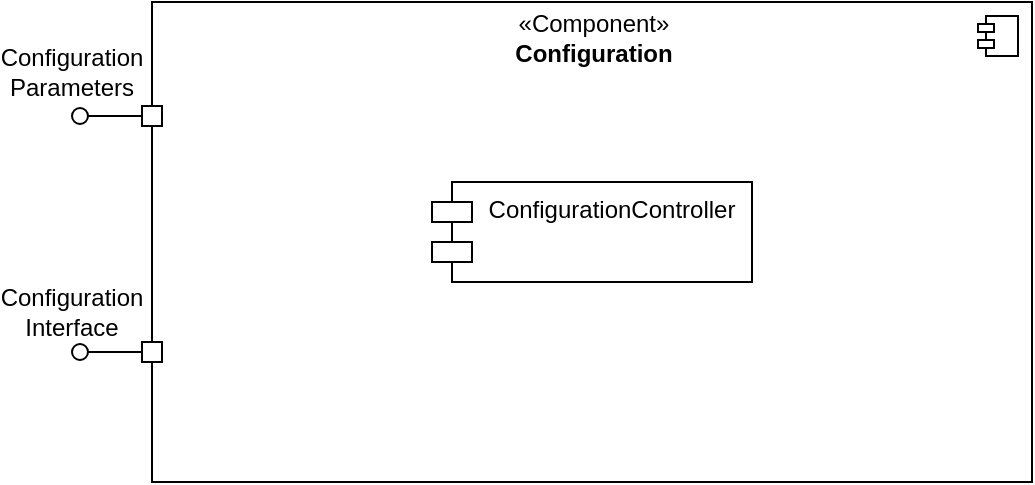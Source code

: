 <mxfile version="26.0.4" pages="5">
  <diagram name="Configuration" id="c4acf3e9-155e-7222-9cf6-157b1a14988f">
    <mxGraphModel dx="1388" dy="838" grid="1" gridSize="10" guides="1" tooltips="1" connect="1" arrows="1" fold="1" page="1" pageScale="1" pageWidth="583" pageHeight="413" background="none" math="0" shadow="0">
      <root>
        <mxCell id="0" />
        <mxCell id="1" parent="0" />
        <mxCell id="M7W7zSa2dvFy5xtHh6_w-4" value="«Component»&lt;br&gt;&lt;b&gt;Configuration&lt;/b&gt;" style="html=1;dropTarget=0;whiteSpace=wrap;movableLabel=1;" parent="1" vertex="1">
          <mxGeometry x="80" y="80" width="440" height="240" as="geometry">
            <mxPoint x="1" y="-102" as="offset" />
          </mxGeometry>
        </mxCell>
        <mxCell id="M7W7zSa2dvFy5xtHh6_w-5" value="" style="shape=module;jettyWidth=8;jettyHeight=4;" parent="M7W7zSa2dvFy5xtHh6_w-4" vertex="1">
          <mxGeometry x="1" width="20" height="20" relative="1" as="geometry">
            <mxPoint x="-27" y="7" as="offset" />
          </mxGeometry>
        </mxCell>
        <mxCell id="M7W7zSa2dvFy5xtHh6_w-6" value="" style="html=1;rounded=0;" parent="1" vertex="1">
          <mxGeometry x="75" y="132" width="10" height="10" as="geometry" />
        </mxCell>
        <mxCell id="M7W7zSa2dvFy5xtHh6_w-7" value="" style="endArrow=none;html=1;rounded=0;align=center;verticalAlign=top;endFill=0;labelBackgroundColor=none;endSize=2;" parent="1" source="M7W7zSa2dvFy5xtHh6_w-6" target="M7W7zSa2dvFy5xtHh6_w-8" edge="1">
          <mxGeometry relative="1" as="geometry" />
        </mxCell>
        <mxCell id="M7W7zSa2dvFy5xtHh6_w-8" value="" style="ellipse;html=1;fontSize=11;align=center;fillColor=none;points=[];aspect=fixed;resizable=0;verticalAlign=bottom;labelPosition=center;verticalLabelPosition=top;flipH=1;" parent="1" vertex="1">
          <mxGeometry x="40" y="133" width="8" height="8" as="geometry" />
        </mxCell>
        <mxCell id="M7W7zSa2dvFy5xtHh6_w-9" value="" style="html=1;rounded=0;" parent="1" vertex="1">
          <mxGeometry x="75" y="250" width="10" height="10" as="geometry" />
        </mxCell>
        <mxCell id="M7W7zSa2dvFy5xtHh6_w-10" value="" style="endArrow=none;html=1;rounded=0;align=center;verticalAlign=top;endFill=0;labelBackgroundColor=none;endSize=2;" parent="1" source="M7W7zSa2dvFy5xtHh6_w-9" target="M7W7zSa2dvFy5xtHh6_w-11" edge="1">
          <mxGeometry relative="1" as="geometry" />
        </mxCell>
        <mxCell id="M7W7zSa2dvFy5xtHh6_w-11" value="" style="ellipse;html=1;fontSize=11;align=center;fillColor=none;points=[];aspect=fixed;resizable=0;verticalAlign=bottom;labelPosition=center;verticalLabelPosition=top;flipH=1;" parent="1" vertex="1">
          <mxGeometry x="40" y="251" width="8" height="8" as="geometry" />
        </mxCell>
        <mxCell id="M7W7zSa2dvFy5xtHh6_w-12" value="Configuration Parameters" style="text;html=1;align=center;verticalAlign=middle;whiteSpace=wrap;rounded=0;" parent="1" vertex="1">
          <mxGeometry x="10" y="100" width="60" height="30" as="geometry" />
        </mxCell>
        <mxCell id="M7W7zSa2dvFy5xtHh6_w-13" value="Configuration Interface" style="text;html=1;align=center;verticalAlign=middle;whiteSpace=wrap;rounded=0;" parent="1" vertex="1">
          <mxGeometry x="10" y="220" width="60" height="30" as="geometry" />
        </mxCell>
        <mxCell id="M7W7zSa2dvFy5xtHh6_w-14" value="ConfigurationController" style="shape=module;align=left;spacingLeft=20;align=center;verticalAlign=top;whiteSpace=wrap;html=1;" parent="1" vertex="1">
          <mxGeometry x="220" y="170" width="160" height="50" as="geometry" />
        </mxCell>
      </root>
    </mxGraphModel>
  </diagram>
  <diagram name="Analytics" id="010JoR0LRLO2Mu88k-fc">
    <mxGraphModel dx="957" dy="578" grid="1" gridSize="10" guides="1" tooltips="1" connect="1" arrows="1" fold="1" page="1" pageScale="1" pageWidth="583" pageHeight="413" background="none" math="0" shadow="0">
      <root>
        <mxCell id="12eHaGMiyivRJ3mnbmv7-0" />
        <mxCell id="12eHaGMiyivRJ3mnbmv7-1" parent="12eHaGMiyivRJ3mnbmv7-0" />
        <mxCell id="12eHaGMiyivRJ3mnbmv7-2" value="«Component»&lt;br&gt;&lt;b&gt;Analytics&lt;/b&gt;" style="html=1;dropTarget=0;whiteSpace=wrap;movableLabel=1;" parent="12eHaGMiyivRJ3mnbmv7-1" vertex="1">
          <mxGeometry x="80" y="80" width="440" height="240" as="geometry">
            <mxPoint x="1" y="-102" as="offset" />
          </mxGeometry>
        </mxCell>
        <mxCell id="12eHaGMiyivRJ3mnbmv7-3" value="" style="shape=module;jettyWidth=8;jettyHeight=4;" parent="12eHaGMiyivRJ3mnbmv7-2" vertex="1">
          <mxGeometry x="1" width="20" height="20" relative="1" as="geometry">
            <mxPoint x="-27" y="7" as="offset" />
          </mxGeometry>
        </mxCell>
        <mxCell id="12eHaGMiyivRJ3mnbmv7-4" value="" style="html=1;rounded=0;" parent="12eHaGMiyivRJ3mnbmv7-1" vertex="1">
          <mxGeometry x="75" y="132" width="10" height="10" as="geometry" />
        </mxCell>
        <mxCell id="12eHaGMiyivRJ3mnbmv7-5" value="" style="endArrow=none;html=1;rounded=0;align=center;verticalAlign=top;endFill=0;labelBackgroundColor=none;endSize=2;" parent="12eHaGMiyivRJ3mnbmv7-1" source="12eHaGMiyivRJ3mnbmv7-4" target="12eHaGMiyivRJ3mnbmv7-6" edge="1">
          <mxGeometry relative="1" as="geometry" />
        </mxCell>
        <mxCell id="12eHaGMiyivRJ3mnbmv7-6" value="" style="ellipse;html=1;fontSize=11;align=center;fillColor=none;points=[];aspect=fixed;resizable=0;verticalAlign=bottom;labelPosition=center;verticalLabelPosition=top;flipH=1;" parent="12eHaGMiyivRJ3mnbmv7-1" vertex="1">
          <mxGeometry x="40" y="133" width="8" height="8" as="geometry" />
        </mxCell>
        <mxCell id="12eHaGMiyivRJ3mnbmv7-7" value="" style="html=1;rounded=0;" parent="12eHaGMiyivRJ3mnbmv7-1" vertex="1">
          <mxGeometry x="75" y="250" width="10" height="10" as="geometry" />
        </mxCell>
        <mxCell id="12eHaGMiyivRJ3mnbmv7-8" value="" style="endArrow=none;html=1;rounded=0;align=center;verticalAlign=top;endFill=0;labelBackgroundColor=none;endSize=2;" parent="12eHaGMiyivRJ3mnbmv7-1" source="12eHaGMiyivRJ3mnbmv7-7" target="12eHaGMiyivRJ3mnbmv7-9" edge="1">
          <mxGeometry relative="1" as="geometry" />
        </mxCell>
        <mxCell id="12eHaGMiyivRJ3mnbmv7-9" value="" style="ellipse;html=1;fontSize=11;align=center;fillColor=none;points=[];aspect=fixed;resizable=0;verticalAlign=bottom;labelPosition=center;verticalLabelPosition=top;flipH=1;" parent="12eHaGMiyivRJ3mnbmv7-1" vertex="1">
          <mxGeometry x="40" y="251" width="8" height="8" as="geometry" />
        </mxCell>
        <mxCell id="12eHaGMiyivRJ3mnbmv7-10" value="Analytics Contract" style="text;html=1;align=center;verticalAlign=middle;whiteSpace=wrap;rounded=0;fontSize=9;" parent="12eHaGMiyivRJ3mnbmv7-1" vertex="1">
          <mxGeometry x="10" y="100" width="60" height="30" as="geometry" />
        </mxCell>
        <mxCell id="12eHaGMiyivRJ3mnbmv7-11" value="Provide Analytics" style="text;html=1;align=center;verticalAlign=middle;whiteSpace=wrap;rounded=0;fontSize=9;" parent="12eHaGMiyivRJ3mnbmv7-1" vertex="1">
          <mxGeometry x="10" y="220" width="60" height="30" as="geometry" />
        </mxCell>
        <mxCell id="12eHaGMiyivRJ3mnbmv7-12" value="AnalyticsController" style="shape=module;align=left;spacingLeft=20;align=center;verticalAlign=top;whiteSpace=wrap;html=1;" parent="12eHaGMiyivRJ3mnbmv7-1" vertex="1">
          <mxGeometry x="110" y="128" width="160" height="50" as="geometry" />
        </mxCell>
        <mxCell id="12eHaGMiyivRJ3mnbmv7-13" value="AnalyticsService" style="shape=module;align=left;spacingLeft=20;align=center;verticalAlign=top;whiteSpace=wrap;html=1;" parent="12eHaGMiyivRJ3mnbmv7-1" vertex="1">
          <mxGeometry x="310" y="128" width="160" height="50" as="geometry" />
        </mxCell>
        <mxCell id="12eHaGMiyivRJ3mnbmv7-14" value="" style="endArrow=open;endSize=12;dashed=1;html=1;rounded=0;exitX=1;exitY=1;exitDx=0;exitDy=0;entryX=0;entryY=1;entryDx=10;entryDy=0;entryPerimeter=0;" parent="12eHaGMiyivRJ3mnbmv7-1" source="12eHaGMiyivRJ3mnbmv7-12" target="12eHaGMiyivRJ3mnbmv7-13" edge="1">
          <mxGeometry width="160" relative="1" as="geometry">
            <mxPoint x="230" y="218" as="sourcePoint" />
            <mxPoint x="390" y="218" as="targetPoint" />
          </mxGeometry>
        </mxCell>
        <mxCell id="j28vBrq5Vi4BGhJpNS99-0" value="" style="html=1;rounded=0;" parent="12eHaGMiyivRJ3mnbmv7-1" vertex="1">
          <mxGeometry x="445" y="315" width="10" height="10" as="geometry" />
        </mxCell>
        <mxCell id="j28vBrq5Vi4BGhJpNS99-4" value="" style="ellipse;html=1;fontSize=11;align=center;fillColor=none;points=[];aspect=fixed;resizable=0;verticalAlign=bottom;labelPosition=center;verticalLabelPosition=top;flipH=1;" parent="12eHaGMiyivRJ3mnbmv7-1" vertex="1">
          <mxGeometry x="446" y="341" width="8" height="8" as="geometry" />
        </mxCell>
        <mxCell id="j28vBrq5Vi4BGhJpNS99-5" value="" style="endArrow=none;html=1;rounded=0;align=center;verticalAlign=top;endFill=0;labelBackgroundColor=none;endSize=2;exitX=0.5;exitY=1;exitDx=0;exitDy=0;entryX=0.501;entryY=-0.041;entryDx=0;entryDy=0;entryPerimeter=0;" parent="12eHaGMiyivRJ3mnbmv7-1" source="j28vBrq5Vi4BGhJpNS99-0" target="j28vBrq5Vi4BGhJpNS99-4" edge="1">
          <mxGeometry relative="1" as="geometry">
            <mxPoint x="550" y="231" as="sourcePoint" />
            <mxPoint x="470" y="341" as="targetPoint" />
          </mxGeometry>
        </mxCell>
        <mxCell id="j28vBrq5Vi4BGhJpNS99-7" value="Activity Analytics Configuration" style="text;html=1;align=center;verticalAlign=middle;whiteSpace=wrap;rounded=0;fontSize=9;" parent="12eHaGMiyivRJ3mnbmv7-1" vertex="1">
          <mxGeometry x="455" y="330" width="60" height="30" as="geometry" />
        </mxCell>
        <mxCell id="3NogNschnFxZkCUM5_tC-0" value="" style="html=1;rounded=0;" parent="12eHaGMiyivRJ3mnbmv7-1" vertex="1">
          <mxGeometry x="515" y="133" width="10" height="10" as="geometry" />
        </mxCell>
        <mxCell id="3NogNschnFxZkCUM5_tC-1" value="" style="endArrow=none;html=1;rounded=0;align=center;verticalAlign=top;endFill=0;labelBackgroundColor=none;endSize=2;" parent="12eHaGMiyivRJ3mnbmv7-1" source="3NogNschnFxZkCUM5_tC-0" target="3NogNschnFxZkCUM5_tC-2" edge="1">
          <mxGeometry relative="1" as="geometry" />
        </mxCell>
        <mxCell id="3NogNschnFxZkCUM5_tC-2" value="" style="shape=requiredInterface;html=1;fontSize=11;align=center;fillColor=none;points=[];aspect=fixed;resizable=0;verticalAlign=bottom;labelPosition=center;verticalLabelPosition=top;flipH=1;" parent="12eHaGMiyivRJ3mnbmv7-1" vertex="1">
          <mxGeometry x="540" y="133" width="5" height="10" as="geometry" />
        </mxCell>
        <mxCell id="3NogNschnFxZkCUM5_tC-3" value="Manage Git Analytics Collection" style="text;html=1;align=center;verticalAlign=middle;whiteSpace=wrap;rounded=0;fontSize=9;" parent="12eHaGMiyivRJ3mnbmv7-1" vertex="1">
          <mxGeometry x="520" y="98" width="60" height="30" as="geometry" />
        </mxCell>
        <mxCell id="3NogNschnFxZkCUM5_tC-4" value="AnalyticsRepository" style="shape=module;align=left;spacingLeft=20;align=center;verticalAlign=top;whiteSpace=wrap;html=1;" parent="12eHaGMiyivRJ3mnbmv7-1" vertex="1">
          <mxGeometry x="310" y="220" width="160" height="50" as="geometry" />
        </mxCell>
        <mxCell id="3NogNschnFxZkCUM5_tC-5" value="" style="endArrow=open;endSize=12;dashed=1;html=1;rounded=0;exitX=0.5;exitY=1;exitDx=0;exitDy=0;entryX=0.5;entryY=0;entryDx=0;entryDy=0;" parent="12eHaGMiyivRJ3mnbmv7-1" source="12eHaGMiyivRJ3mnbmv7-13" target="3NogNschnFxZkCUM5_tC-4" edge="1">
          <mxGeometry width="160" relative="1" as="geometry">
            <mxPoint x="280" y="188" as="sourcePoint" />
            <mxPoint x="330" y="188" as="targetPoint" />
          </mxGeometry>
        </mxCell>
        <mxCell id="3NogNschnFxZkCUM5_tC-6" value="" style="html=1;rounded=0;" parent="12eHaGMiyivRJ3mnbmv7-1" vertex="1">
          <mxGeometry x="515" y="241" width="10" height="10" as="geometry" />
        </mxCell>
        <mxCell id="3NogNschnFxZkCUM5_tC-7" value="" style="endArrow=none;html=1;rounded=0;align=center;verticalAlign=top;endFill=0;labelBackgroundColor=none;endSize=2;" parent="12eHaGMiyivRJ3mnbmv7-1" source="3NogNschnFxZkCUM5_tC-6" target="3NogNschnFxZkCUM5_tC-8" edge="1">
          <mxGeometry relative="1" as="geometry" />
        </mxCell>
        <mxCell id="3NogNschnFxZkCUM5_tC-8" value="" style="shape=requiredInterface;html=1;fontSize=11;align=center;fillColor=none;points=[];aspect=fixed;resizable=0;verticalAlign=bottom;labelPosition=center;verticalLabelPosition=top;flipH=1;" parent="12eHaGMiyivRJ3mnbmv7-1" vertex="1">
          <mxGeometry x="540" y="241" width="5" height="10" as="geometry" />
        </mxCell>
        <mxCell id="3NogNschnFxZkCUM5_tC-9" value="&lt;font size=&quot;1&quot;&gt;Access Data&lt;/font&gt;" style="text;html=1;align=center;verticalAlign=middle;whiteSpace=wrap;rounded=0;" parent="12eHaGMiyivRJ3mnbmv7-1" vertex="1">
          <mxGeometry x="520" y="208" width="60" height="30" as="geometry" />
        </mxCell>
        <mxCell id="AlRfj4Ol_Afb7eCfQbR6-0" value="" style="html=1;rounded=0;" vertex="1" parent="12eHaGMiyivRJ3mnbmv7-1">
          <mxGeometry x="444" y="75" width="10" height="10" as="geometry" />
        </mxCell>
        <mxCell id="AlRfj4Ol_Afb7eCfQbR6-1" value="" style="ellipse;html=1;fontSize=11;align=center;fillColor=none;points=[];aspect=fixed;resizable=0;verticalAlign=bottom;labelPosition=center;verticalLabelPosition=top;flipH=1;" vertex="1" parent="12eHaGMiyivRJ3mnbmv7-1">
          <mxGeometry x="445" y="49" width="8" height="8" as="geometry" />
        </mxCell>
        <mxCell id="AlRfj4Ol_Afb7eCfQbR6-2" value="" style="endArrow=none;html=1;rounded=0;align=center;verticalAlign=top;endFill=0;labelBackgroundColor=none;endSize=2;entryX=0.495;entryY=1.005;entryDx=0;entryDy=0;entryPerimeter=0;exitX=0.5;exitY=0;exitDx=0;exitDy=0;" edge="1" parent="12eHaGMiyivRJ3mnbmv7-1" source="AlRfj4Ol_Afb7eCfQbR6-0" target="AlRfj4Ol_Afb7eCfQbR6-1">
          <mxGeometry relative="1" as="geometry">
            <mxPoint x="460" y="70" as="sourcePoint" />
            <mxPoint x="449" y="50" as="targetPoint" />
          </mxGeometry>
        </mxCell>
        <mxCell id="AlRfj4Ol_Afb7eCfQbR6-3" value="Store Analytics" style="text;html=1;align=center;verticalAlign=middle;whiteSpace=wrap;rounded=0;fontSize=9;" vertex="1" parent="12eHaGMiyivRJ3mnbmv7-1">
          <mxGeometry x="454" y="38" width="60" height="30" as="geometry" />
        </mxCell>
      </root>
    </mxGraphModel>
  </diagram>
  <diagram name="Activity" id="ebz2XSPI0sj4LCvMS9ut">
    <mxGraphModel dx="957" dy="578" grid="1" gridSize="10" guides="1" tooltips="1" connect="1" arrows="1" fold="1" page="1" pageScale="1" pageWidth="583" pageHeight="413" background="none" math="0" shadow="0">
      <root>
        <mxCell id="IaYWIpTqSB7G5keYW497-0" />
        <mxCell id="IaYWIpTqSB7G5keYW497-1" parent="IaYWIpTqSB7G5keYW497-0" />
        <mxCell id="IaYWIpTqSB7G5keYW497-2" value="«Component»&lt;br&gt;&lt;b&gt;Activity&lt;/b&gt;" style="html=1;dropTarget=0;whiteSpace=wrap;movableLabel=1;" parent="IaYWIpTqSB7G5keYW497-1" vertex="1">
          <mxGeometry x="80" y="80" width="440" height="240" as="geometry">
            <mxPoint x="1" y="-102" as="offset" />
          </mxGeometry>
        </mxCell>
        <mxCell id="IaYWIpTqSB7G5keYW497-3" value="" style="shape=module;jettyWidth=8;jettyHeight=4;" parent="IaYWIpTqSB7G5keYW497-2" vertex="1">
          <mxGeometry x="1" width="20" height="20" relative="1" as="geometry">
            <mxPoint x="-27" y="7" as="offset" />
          </mxGeometry>
        </mxCell>
        <mxCell id="IaYWIpTqSB7G5keYW497-4" value="" style="html=1;rounded=0;" parent="IaYWIpTqSB7G5keYW497-1" vertex="1">
          <mxGeometry x="75" y="132" width="10" height="10" as="geometry" />
        </mxCell>
        <mxCell id="IaYWIpTqSB7G5keYW497-5" value="" style="endArrow=none;html=1;rounded=0;align=center;verticalAlign=top;endFill=0;labelBackgroundColor=none;endSize=2;" parent="IaYWIpTqSB7G5keYW497-1" source="IaYWIpTqSB7G5keYW497-4" target="IaYWIpTqSB7G5keYW497-6" edge="1">
          <mxGeometry relative="1" as="geometry" />
        </mxCell>
        <mxCell id="IaYWIpTqSB7G5keYW497-6" value="" style="ellipse;html=1;fontSize=11;align=center;fillColor=none;points=[];aspect=fixed;resizable=0;verticalAlign=bottom;labelPosition=center;verticalLabelPosition=top;flipH=1;" parent="IaYWIpTqSB7G5keYW497-1" vertex="1">
          <mxGeometry x="40" y="133" width="8" height="8" as="geometry" />
        </mxCell>
        <mxCell id="IaYWIpTqSB7G5keYW497-7" value="" style="html=1;rounded=0;" parent="IaYWIpTqSB7G5keYW497-1" vertex="1">
          <mxGeometry x="75" y="250" width="10" height="10" as="geometry" />
        </mxCell>
        <mxCell id="IaYWIpTqSB7G5keYW497-8" value="" style="endArrow=none;html=1;rounded=0;align=center;verticalAlign=top;endFill=0;labelBackgroundColor=none;endSize=2;" parent="IaYWIpTqSB7G5keYW497-1" source="IaYWIpTqSB7G5keYW497-7" target="IaYWIpTqSB7G5keYW497-9" edge="1">
          <mxGeometry relative="1" as="geometry" />
        </mxCell>
        <mxCell id="IaYWIpTqSB7G5keYW497-9" value="" style="ellipse;html=1;fontSize=11;align=center;fillColor=none;points=[];aspect=fixed;resizable=0;verticalAlign=bottom;labelPosition=center;verticalLabelPosition=top;flipH=1;" parent="IaYWIpTqSB7G5keYW497-1" vertex="1">
          <mxGeometry x="40" y="251" width="8" height="8" as="geometry" />
        </mxCell>
        <mxCell id="IaYWIpTqSB7G5keYW497-10" value="Deploy" style="text;html=1;align=center;verticalAlign=middle;whiteSpace=wrap;rounded=0;fontSize=9;" parent="IaYWIpTqSB7G5keYW497-1" vertex="1">
          <mxGeometry x="10" y="100" width="60" height="30" as="geometry" />
        </mxCell>
        <mxCell id="IaYWIpTqSB7G5keYW497-11" value="Provide Activity" style="text;html=1;align=center;verticalAlign=middle;whiteSpace=wrap;rounded=0;fontSize=9;" parent="IaYWIpTqSB7G5keYW497-1" vertex="1">
          <mxGeometry x="10" y="220" width="60" height="30" as="geometry" />
        </mxCell>
        <mxCell id="IaYWIpTqSB7G5keYW497-12" value="ActivityController" style="shape=module;align=left;spacingLeft=20;align=center;verticalAlign=top;whiteSpace=wrap;html=1;" parent="IaYWIpTqSB7G5keYW497-1" vertex="1">
          <mxGeometry x="110" y="128" width="160" height="50" as="geometry" />
        </mxCell>
        <mxCell id="IaYWIpTqSB7G5keYW497-13" value="ActivityService" style="shape=module;align=left;spacingLeft=20;align=center;verticalAlign=top;whiteSpace=wrap;html=1;" parent="IaYWIpTqSB7G5keYW497-1" vertex="1">
          <mxGeometry x="310" y="128" width="160" height="50" as="geometry" />
        </mxCell>
        <mxCell id="IaYWIpTqSB7G5keYW497-14" value="" style="endArrow=open;endSize=12;dashed=1;html=1;rounded=0;exitX=1;exitY=1;exitDx=0;exitDy=0;entryX=0;entryY=1;entryDx=10;entryDy=0;entryPerimeter=0;" parent="IaYWIpTqSB7G5keYW497-1" source="IaYWIpTqSB7G5keYW497-12" target="IaYWIpTqSB7G5keYW497-13" edge="1">
          <mxGeometry width="160" relative="1" as="geometry">
            <mxPoint x="230" y="218" as="sourcePoint" />
            <mxPoint x="390" y="218" as="targetPoint" />
          </mxGeometry>
        </mxCell>
        <mxCell id="IaYWIpTqSB7G5keYW497-19" value="" style="html=1;rounded=0;" parent="IaYWIpTqSB7G5keYW497-1" vertex="1">
          <mxGeometry x="515" y="133" width="10" height="10" as="geometry" />
        </mxCell>
        <mxCell id="IaYWIpTqSB7G5keYW497-20" value="" style="endArrow=none;html=1;rounded=0;align=center;verticalAlign=top;endFill=0;labelBackgroundColor=none;endSize=2;" parent="IaYWIpTqSB7G5keYW497-1" source="IaYWIpTqSB7G5keYW497-19" target="IaYWIpTqSB7G5keYW497-21" edge="1">
          <mxGeometry relative="1" as="geometry" />
        </mxCell>
        <mxCell id="IaYWIpTqSB7G5keYW497-21" value="" style="shape=requiredInterface;html=1;fontSize=11;align=center;fillColor=none;points=[];aspect=fixed;resizable=0;verticalAlign=bottom;labelPosition=center;verticalLabelPosition=top;flipH=1;" parent="IaYWIpTqSB7G5keYW497-1" vertex="1">
          <mxGeometry x="540" y="133" width="5" height="10" as="geometry" />
        </mxCell>
        <mxCell id="IaYWIpTqSB7G5keYW497-22" value="&lt;span style=&quot;font-size: 9px;&quot;&gt;Activity Analytics Configuration&lt;/span&gt;" style="text;html=1;align=center;verticalAlign=middle;whiteSpace=wrap;rounded=0;" parent="IaYWIpTqSB7G5keYW497-1" vertex="1">
          <mxGeometry x="520" y="95" width="60" height="30" as="geometry" />
        </mxCell>
        <mxCell id="IaYWIpTqSB7G5keYW497-23" value="ActivityRepository" style="shape=module;align=left;spacingLeft=20;align=center;verticalAlign=top;whiteSpace=wrap;html=1;" parent="IaYWIpTqSB7G5keYW497-1" vertex="1">
          <mxGeometry x="310" y="220" width="160" height="50" as="geometry" />
        </mxCell>
        <mxCell id="IaYWIpTqSB7G5keYW497-24" value="" style="endArrow=open;endSize=12;dashed=1;html=1;rounded=0;exitX=0.5;exitY=1;exitDx=0;exitDy=0;entryX=0.5;entryY=0;entryDx=0;entryDy=0;" parent="IaYWIpTqSB7G5keYW497-1" source="IaYWIpTqSB7G5keYW497-13" target="IaYWIpTqSB7G5keYW497-23" edge="1">
          <mxGeometry width="160" relative="1" as="geometry">
            <mxPoint x="280" y="188" as="sourcePoint" />
            <mxPoint x="330" y="188" as="targetPoint" />
          </mxGeometry>
        </mxCell>
        <mxCell id="IaYWIpTqSB7G5keYW497-25" value="" style="html=1;rounded=0;" parent="IaYWIpTqSB7G5keYW497-1" vertex="1">
          <mxGeometry x="515" y="241" width="10" height="10" as="geometry" />
        </mxCell>
        <mxCell id="IaYWIpTqSB7G5keYW497-26" value="" style="endArrow=none;html=1;rounded=0;align=center;verticalAlign=top;endFill=0;labelBackgroundColor=none;endSize=2;" parent="IaYWIpTqSB7G5keYW497-1" source="IaYWIpTqSB7G5keYW497-25" target="IaYWIpTqSB7G5keYW497-27" edge="1">
          <mxGeometry relative="1" as="geometry" />
        </mxCell>
        <mxCell id="IaYWIpTqSB7G5keYW497-27" value="" style="shape=requiredInterface;html=1;fontSize=11;align=center;fillColor=none;points=[];aspect=fixed;resizable=0;verticalAlign=bottom;labelPosition=center;verticalLabelPosition=top;flipH=1;" parent="IaYWIpTqSB7G5keYW497-1" vertex="1">
          <mxGeometry x="540" y="241" width="5" height="10" as="geometry" />
        </mxCell>
        <mxCell id="IaYWIpTqSB7G5keYW497-28" value="&lt;font size=&quot;1&quot;&gt;Access Data&lt;/font&gt;" style="text;html=1;align=center;verticalAlign=middle;whiteSpace=wrap;rounded=0;" parent="IaYWIpTqSB7G5keYW497-1" vertex="1">
          <mxGeometry x="520" y="208" width="60" height="30" as="geometry" />
        </mxCell>
      </root>
    </mxGraphModel>
  </diagram>
  <diagram name="Git" id="WGd_TcGgN-qzRFQBJV_i">
    <mxGraphModel dx="957" dy="578" grid="1" gridSize="10" guides="1" tooltips="1" connect="1" arrows="1" fold="1" page="1" pageScale="1" pageWidth="583" pageHeight="413" background="none" math="0" shadow="0">
      <root>
        <mxCell id="XLCCX8bGRO4QMouMWwjW-0" />
        <mxCell id="XLCCX8bGRO4QMouMWwjW-1" parent="XLCCX8bGRO4QMouMWwjW-0" />
        <mxCell id="XLCCX8bGRO4QMouMWwjW-2" value="«Component»&lt;br&gt;&lt;b&gt;Git&lt;/b&gt;" style="html=1;dropTarget=0;whiteSpace=wrap;movableLabel=1;" vertex="1" parent="XLCCX8bGRO4QMouMWwjW-1">
          <mxGeometry x="80" y="80" width="440" height="240" as="geometry">
            <mxPoint x="1" y="-102" as="offset" />
          </mxGeometry>
        </mxCell>
        <mxCell id="XLCCX8bGRO4QMouMWwjW-3" value="" style="shape=module;jettyWidth=8;jettyHeight=4;" vertex="1" parent="XLCCX8bGRO4QMouMWwjW-2">
          <mxGeometry x="1" width="20" height="20" relative="1" as="geometry">
            <mxPoint x="-27" y="7" as="offset" />
          </mxGeometry>
        </mxCell>
        <mxCell id="XLCCX8bGRO4QMouMWwjW-4" value="" style="html=1;rounded=0;" vertex="1" parent="XLCCX8bGRO4QMouMWwjW-1">
          <mxGeometry x="75" y="132" width="10" height="10" as="geometry" />
        </mxCell>
        <mxCell id="XLCCX8bGRO4QMouMWwjW-5" value="" style="endArrow=none;html=1;rounded=0;align=center;verticalAlign=top;endFill=0;labelBackgroundColor=none;endSize=2;" edge="1" parent="XLCCX8bGRO4QMouMWwjW-1" source="XLCCX8bGRO4QMouMWwjW-4" target="XLCCX8bGRO4QMouMWwjW-6">
          <mxGeometry relative="1" as="geometry" />
        </mxCell>
        <mxCell id="XLCCX8bGRO4QMouMWwjW-6" value="" style="ellipse;html=1;fontSize=11;align=center;fillColor=none;points=[];aspect=fixed;resizable=0;verticalAlign=bottom;labelPosition=center;verticalLabelPosition=top;flipH=1;" vertex="1" parent="XLCCX8bGRO4QMouMWwjW-1">
          <mxGeometry x="40" y="133" width="8" height="8" as="geometry" />
        </mxCell>
        <mxCell id="XLCCX8bGRO4QMouMWwjW-10" value="Manage Git Analytics Collection" style="text;html=1;align=center;verticalAlign=middle;whiteSpace=wrap;rounded=0;fontSize=9;" vertex="1" parent="XLCCX8bGRO4QMouMWwjW-1">
          <mxGeometry x="10" y="100" width="60" height="30" as="geometry" />
        </mxCell>
        <mxCell id="XLCCX8bGRO4QMouMWwjW-12" value="GitService" style="shape=module;align=left;spacingLeft=20;align=center;verticalAlign=top;whiteSpace=wrap;html=1;" vertex="1" parent="XLCCX8bGRO4QMouMWwjW-1">
          <mxGeometry x="110" y="128" width="160" height="50" as="geometry" />
        </mxCell>
        <mxCell id="XLCCX8bGRO4QMouMWwjW-13" value="GitAbstractFactory" style="shape=module;align=left;spacingLeft=20;align=center;verticalAlign=top;whiteSpace=wrap;html=1;" vertex="1" parent="XLCCX8bGRO4QMouMWwjW-1">
          <mxGeometry x="310" y="128" width="160" height="50" as="geometry" />
        </mxCell>
        <mxCell id="XLCCX8bGRO4QMouMWwjW-14" value="" style="endArrow=open;endSize=12;dashed=1;html=1;rounded=0;exitX=1;exitY=1;exitDx=0;exitDy=0;entryX=0;entryY=1;entryDx=10;entryDy=0;entryPerimeter=0;" edge="1" parent="XLCCX8bGRO4QMouMWwjW-1" source="XLCCX8bGRO4QMouMWwjW-12" target="XLCCX8bGRO4QMouMWwjW-13">
          <mxGeometry width="160" relative="1" as="geometry">
            <mxPoint x="230" y="218" as="sourcePoint" />
            <mxPoint x="390" y="218" as="targetPoint" />
          </mxGeometry>
        </mxCell>
        <mxCell id="XLCCX8bGRO4QMouMWwjW-15" value="" style="html=1;rounded=0;" vertex="1" parent="XLCCX8bGRO4QMouMWwjW-1">
          <mxGeometry x="515" y="133" width="10" height="10" as="geometry" />
        </mxCell>
        <mxCell id="XLCCX8bGRO4QMouMWwjW-16" value="" style="endArrow=none;html=1;rounded=0;align=center;verticalAlign=top;endFill=0;labelBackgroundColor=none;endSize=2;" edge="1" parent="XLCCX8bGRO4QMouMWwjW-1" source="XLCCX8bGRO4QMouMWwjW-15" target="XLCCX8bGRO4QMouMWwjW-17">
          <mxGeometry relative="1" as="geometry" />
        </mxCell>
        <mxCell id="XLCCX8bGRO4QMouMWwjW-17" value="" style="shape=requiredInterface;html=1;fontSize=11;align=center;fillColor=none;points=[];aspect=fixed;resizable=0;verticalAlign=bottom;labelPosition=center;verticalLabelPosition=top;flipH=1;" vertex="1" parent="XLCCX8bGRO4QMouMWwjW-1">
          <mxGeometry x="540" y="133" width="5" height="10" as="geometry" />
        </mxCell>
        <mxCell id="XLCCX8bGRO4QMouMWwjW-18" value="&lt;span style=&quot;font-size: 9px;&quot;&gt;Fetch Analytics&lt;/span&gt;" style="text;html=1;align=center;verticalAlign=middle;whiteSpace=wrap;rounded=0;" vertex="1" parent="XLCCX8bGRO4QMouMWwjW-1">
          <mxGeometry x="520" y="95" width="60" height="30" as="geometry" />
        </mxCell>
        <mxCell id="XLCCX8bGRO4QMouMWwjW-19" value="GitStrategy" style="shape=module;align=left;spacingLeft=20;align=center;verticalAlign=top;whiteSpace=wrap;html=1;" vertex="1" parent="XLCCX8bGRO4QMouMWwjW-1">
          <mxGeometry x="310" y="220" width="160" height="50" as="geometry" />
        </mxCell>
        <mxCell id="XLCCX8bGRO4QMouMWwjW-20" value="" style="endArrow=open;endSize=12;dashed=1;html=1;rounded=0;exitX=0.5;exitY=1;exitDx=0;exitDy=0;entryX=0.5;entryY=0;entryDx=0;entryDy=0;" edge="1" parent="XLCCX8bGRO4QMouMWwjW-1" source="XLCCX8bGRO4QMouMWwjW-13" target="XLCCX8bGRO4QMouMWwjW-19">
          <mxGeometry width="160" relative="1" as="geometry">
            <mxPoint x="280" y="188" as="sourcePoint" />
            <mxPoint x="330" y="188" as="targetPoint" />
          </mxGeometry>
        </mxCell>
      </root>
    </mxGraphModel>
  </diagram>
  <diagram id="Nhhh6PvwQq6pq10PKoNM" name="AP">
    <mxGraphModel dx="1388" dy="838" grid="1" gridSize="10" guides="1" tooltips="1" connect="1" arrows="1" fold="1" page="1" pageScale="1" pageWidth="1169" pageHeight="827" math="0" shadow="0">
      <root>
        <mxCell id="0" />
        <mxCell id="1" parent="0" />
        <mxCell id="Dfi0QQYX4lWtKrpPi3XN-45" value="«subsystem»&lt;br&gt;&lt;b&gt;Git AP&lt;/b&gt;" style="html=1;dropTarget=0;whiteSpace=wrap;movableLabel=1;" vertex="1" parent="1">
          <mxGeometry x="302" y="240" width="508" height="320" as="geometry">
            <mxPoint x="-2" y="-139" as="offset" />
          </mxGeometry>
        </mxCell>
        <mxCell id="Dfi0QQYX4lWtKrpPi3XN-46" value="" style="shape=module;jettyWidth=8;jettyHeight=4;" vertex="1" parent="Dfi0QQYX4lWtKrpPi3XN-45">
          <mxGeometry x="1" width="20" height="20" relative="1" as="geometry">
            <mxPoint x="-28" y="7" as="offset" />
          </mxGeometry>
        </mxCell>
        <mxCell id="Dfi0QQYX4lWtKrpPi3XN-6" value="" style="html=1;rounded=0;" vertex="1" parent="1">
          <mxGeometry x="296.88" y="285" width="10" height="10" as="geometry" />
        </mxCell>
        <mxCell id="Dfi0QQYX4lWtKrpPi3XN-7" value="" style="endArrow=none;html=1;rounded=0;align=center;verticalAlign=top;endFill=0;labelBackgroundColor=none;endSize=2;" edge="1" parent="1" source="Dfi0QQYX4lWtKrpPi3XN-6" target="Dfi0QQYX4lWtKrpPi3XN-8">
          <mxGeometry relative="1" as="geometry" />
        </mxCell>
        <mxCell id="Dfi0QQYX4lWtKrpPi3XN-8" value="" style="ellipse;html=1;fontSize=11;align=center;fillColor=none;points=[];aspect=fixed;resizable=0;verticalAlign=bottom;labelPosition=center;verticalLabelPosition=top;flipH=1;" vertex="1" parent="1">
          <mxGeometry x="228" y="286" width="8" height="8" as="geometry" />
        </mxCell>
        <mxCell id="Dfi0QQYX4lWtKrpPi3XN-9" value="Config Parameters" style="text;html=1;align=center;verticalAlign=middle;whiteSpace=wrap;rounded=0;fontSize=9;" vertex="1" parent="1">
          <mxGeometry x="213.25" y="263" width="87.5" height="30" as="geometry" />
        </mxCell>
        <mxCell id="Dfi0QQYX4lWtKrpPi3XN-13" value="" style="ellipse;html=1;fontSize=11;align=center;fillColor=none;points=[];aspect=fixed;resizable=0;verticalAlign=bottom;labelPosition=center;verticalLabelPosition=top;flipH=1;" vertex="1" parent="1">
          <mxGeometry x="229.12" y="325" width="8" height="8" as="geometry" />
        </mxCell>
        <mxCell id="Dfi0QQYX4lWtKrpPi3XN-14" value="Config Interface" style="text;html=1;align=center;verticalAlign=middle;whiteSpace=wrap;rounded=0;fontSize=9;" vertex="1" parent="1">
          <mxGeometry x="213.25" y="300" width="87.5" height="30" as="geometry" />
        </mxCell>
        <mxCell id="Dfi0QQYX4lWtKrpPi3XN-15" value="" style="endArrow=none;html=1;rounded=0;align=center;verticalAlign=top;endFill=0;labelBackgroundColor=none;endSize=2;exitX=0;exitY=0.5;exitDx=0;exitDy=0;" edge="1" parent="1" source="Dfi0QQYX4lWtKrpPi3XN-44">
          <mxGeometry relative="1" as="geometry">
            <mxPoint x="296.88" y="329" as="sourcePoint" />
            <mxPoint x="237.12" y="328.92" as="targetPoint" />
          </mxGeometry>
        </mxCell>
        <mxCell id="Dfi0QQYX4lWtKrpPi3XN-18" value="" style="ellipse;html=1;fontSize=11;align=center;fillColor=none;points=[];aspect=fixed;resizable=0;verticalAlign=bottom;labelPosition=center;verticalLabelPosition=top;flipH=1;" vertex="1" parent="1">
          <mxGeometry x="228" y="376" width="8" height="8" as="geometry" />
        </mxCell>
        <mxCell id="Dfi0QQYX4lWtKrpPi3XN-19" value="" style="endArrow=none;html=1;rounded=0;align=center;verticalAlign=top;endFill=0;labelBackgroundColor=none;endSize=2;exitX=0;exitY=0.5;exitDx=0;exitDy=0;" edge="1" parent="1">
          <mxGeometry relative="1" as="geometry">
            <mxPoint x="296.88" y="380" as="sourcePoint" />
            <mxPoint x="236" y="379.92" as="targetPoint" />
          </mxGeometry>
        </mxCell>
        <mxCell id="Dfi0QQYX4lWtKrpPi3XN-22" value="Analytics Contract" style="text;html=1;align=center;verticalAlign=middle;whiteSpace=wrap;rounded=0;fontSize=9;" vertex="1" parent="1">
          <mxGeometry x="214.37" y="352" width="87.5" height="30" as="geometry" />
        </mxCell>
        <mxCell id="Dfi0QQYX4lWtKrpPi3XN-25" value="" style="ellipse;html=1;fontSize=11;align=center;fillColor=none;points=[];aspect=fixed;resizable=0;verticalAlign=bottom;labelPosition=center;verticalLabelPosition=top;flipH=1;" vertex="1" parent="1">
          <mxGeometry x="228" y="416" width="8" height="8" as="geometry" />
        </mxCell>
        <mxCell id="Dfi0QQYX4lWtKrpPi3XN-26" value="" style="endArrow=none;html=1;rounded=0;align=center;verticalAlign=top;endFill=0;labelBackgroundColor=none;endSize=2;exitX=0;exitY=0.5;exitDx=0;exitDy=0;" edge="1" parent="1">
          <mxGeometry relative="1" as="geometry">
            <mxPoint x="296.32" y="420" as="sourcePoint" />
            <mxPoint x="236" y="419.92" as="targetPoint" />
          </mxGeometry>
        </mxCell>
        <mxCell id="Dfi0QQYX4lWtKrpPi3XN-29" value="Provide Analytics" style="text;html=1;align=center;verticalAlign=middle;whiteSpace=wrap;rounded=0;fontSize=9;" vertex="1" parent="1">
          <mxGeometry x="214.37" y="392" width="87.5" height="30" as="geometry" />
        </mxCell>
        <mxCell id="Dfi0QQYX4lWtKrpPi3XN-34" value="" style="ellipse;html=1;fontSize=11;align=center;fillColor=none;points=[];aspect=fixed;resizable=0;verticalAlign=bottom;labelPosition=center;verticalLabelPosition=top;flipH=1;" vertex="1" parent="1">
          <mxGeometry x="228" y="486" width="8" height="8" as="geometry" />
        </mxCell>
        <mxCell id="Dfi0QQYX4lWtKrpPi3XN-35" value="" style="endArrow=none;html=1;rounded=0;align=center;verticalAlign=top;endFill=0;labelBackgroundColor=none;endSize=2;exitX=0;exitY=0.5;exitDx=0;exitDy=0;" edge="1" parent="1">
          <mxGeometry relative="1" as="geometry">
            <mxPoint x="296.88" y="490" as="sourcePoint" />
            <mxPoint x="236" y="489.92" as="targetPoint" />
          </mxGeometry>
        </mxCell>
        <mxCell id="Dfi0QQYX4lWtKrpPi3XN-39" value="" style="ellipse;html=1;fontSize=11;align=center;fillColor=none;points=[];aspect=fixed;resizable=0;verticalAlign=bottom;labelPosition=center;verticalLabelPosition=top;flipH=1;" vertex="1" parent="1">
          <mxGeometry x="228" y="526" width="8" height="8" as="geometry" />
        </mxCell>
        <mxCell id="Dfi0QQYX4lWtKrpPi3XN-40" value="" style="endArrow=none;html=1;rounded=0;align=center;verticalAlign=top;endFill=0;labelBackgroundColor=none;endSize=2;exitX=0;exitY=0.5;exitDx=0;exitDy=0;" edge="1" parent="1">
          <mxGeometry relative="1" as="geometry">
            <mxPoint x="296.88" y="530" as="sourcePoint" />
            <mxPoint x="236" y="529.92" as="targetPoint" />
          </mxGeometry>
        </mxCell>
        <mxCell id="Dfi0QQYX4lWtKrpPi3XN-42" value="Provide Activity" style="text;html=1;align=center;verticalAlign=middle;whiteSpace=wrap;rounded=0;fontSize=9;" vertex="1" parent="1">
          <mxGeometry x="214.37" y="502" width="87.5" height="30" as="geometry" />
        </mxCell>
        <mxCell id="Dfi0QQYX4lWtKrpPi3XN-43" value="Deploy" style="text;html=1;align=center;verticalAlign=middle;whiteSpace=wrap;rounded=0;fontSize=9;" vertex="1" parent="1">
          <mxGeometry x="213.25" y="462" width="87.5" height="30" as="geometry" />
        </mxCell>
        <mxCell id="Dfi0QQYX4lWtKrpPi3XN-44" value="" style="html=1;rounded=0;" vertex="1" parent="1">
          <mxGeometry x="297" y="324" width="10" height="10" as="geometry" />
        </mxCell>
        <mxCell id="Dfi0QQYX4lWtKrpPi3XN-47" value="«component»&lt;br&gt;&lt;b&gt;Configuration&lt;/b&gt;" style="html=1;dropTarget=0;whiteSpace=wrap;" vertex="1" parent="1">
          <mxGeometry x="337" y="279" width="150" height="61" as="geometry" />
        </mxCell>
        <mxCell id="Dfi0QQYX4lWtKrpPi3XN-48" value="" style="shape=module;jettyWidth=8;jettyHeight=4;" vertex="1" parent="Dfi0QQYX4lWtKrpPi3XN-47">
          <mxGeometry x="1" width="20" height="20" relative="1" as="geometry">
            <mxPoint x="-27" y="7" as="offset" />
          </mxGeometry>
        </mxCell>
        <mxCell id="ibS0zQeqz6a7upBoNHyG-1" value="" style="html=1;rounded=0;" vertex="1" parent="1">
          <mxGeometry x="333" y="285" width="10" height="10" as="geometry" />
        </mxCell>
        <mxCell id="ibS0zQeqz6a7upBoNHyG-2" value="" style="endArrow=none;html=1;rounded=0;align=center;verticalAlign=top;endFill=0;labelBackgroundColor=none;endSize=2;" edge="1" source="ibS0zQeqz6a7upBoNHyG-1" target="ibS0zQeqz6a7upBoNHyG-3" parent="1">
          <mxGeometry relative="1" as="geometry" />
        </mxCell>
        <mxCell id="ibS0zQeqz6a7upBoNHyG-3" value="" style="ellipse;html=1;fontSize=11;align=center;fillColor=none;points=[];aspect=fixed;resizable=0;verticalAlign=bottom;labelPosition=center;verticalLabelPosition=top;flipH=1;" vertex="1" parent="1">
          <mxGeometry x="314" y="286" width="8" height="8" as="geometry" />
        </mxCell>
        <mxCell id="ibS0zQeqz6a7upBoNHyG-4" value="" style="endArrow=none;html=1;rounded=0;align=center;verticalAlign=top;endFill=0;labelBackgroundColor=none;endSize=2;entryX=1.056;entryY=0.498;entryDx=0;entryDy=0;entryPerimeter=0;exitX=1;exitY=0.5;exitDx=0;exitDy=0;" edge="1" parent="1" source="Dfi0QQYX4lWtKrpPi3XN-6" target="ibS0zQeqz6a7upBoNHyG-3">
          <mxGeometry relative="1" as="geometry">
            <mxPoint x="382" y="301" as="sourcePoint" />
            <mxPoint x="356" y="301" as="targetPoint" />
          </mxGeometry>
        </mxCell>
        <mxCell id="ibS0zQeqz6a7upBoNHyG-6" value="" style="html=1;rounded=0;" vertex="1" parent="1">
          <mxGeometry x="333" y="324" width="10" height="10" as="geometry" />
        </mxCell>
        <mxCell id="ibS0zQeqz6a7upBoNHyG-7" value="" style="ellipse;html=1;fontSize=11;align=center;fillColor=none;points=[];aspect=fixed;resizable=0;verticalAlign=bottom;labelPosition=center;verticalLabelPosition=top;flipH=1;" vertex="1" parent="1">
          <mxGeometry x="314" y="325" width="8" height="8" as="geometry" />
        </mxCell>
        <mxCell id="ibS0zQeqz6a7upBoNHyG-8" value="" style="endArrow=none;html=1;rounded=0;align=center;verticalAlign=top;endFill=0;labelBackgroundColor=none;endSize=2;exitX=0;exitY=0.5;exitDx=0;exitDy=0;entryX=-0.032;entryY=0.503;entryDx=0;entryDy=0;entryPerimeter=0;" edge="1" parent="1" source="ibS0zQeqz6a7upBoNHyG-6" target="ibS0zQeqz6a7upBoNHyG-7">
          <mxGeometry relative="1" as="geometry">
            <mxPoint x="358" y="300" as="sourcePoint" />
            <mxPoint x="332" y="300" as="targetPoint" />
          </mxGeometry>
        </mxCell>
        <mxCell id="ibS0zQeqz6a7upBoNHyG-9" value="" style="endArrow=none;html=1;rounded=0;align=center;verticalAlign=top;endFill=0;labelBackgroundColor=none;endSize=2;entryX=1.046;entryY=0.503;entryDx=0;entryDy=0;entryPerimeter=0;exitX=1;exitY=0.5;exitDx=0;exitDy=0;" edge="1" parent="1" source="Dfi0QQYX4lWtKrpPi3XN-44" target="ibS0zQeqz6a7upBoNHyG-7">
          <mxGeometry relative="1" as="geometry">
            <mxPoint x="317" y="300" as="sourcePoint" />
            <mxPoint x="348" y="300" as="targetPoint" />
          </mxGeometry>
        </mxCell>
        <mxCell id="fcXc1fhdzhp0PhoDINz6-15" value="" style="html=1;rounded=0;" vertex="1" parent="1">
          <mxGeometry x="297" y="376" width="10" height="10" as="geometry" />
        </mxCell>
        <mxCell id="fcXc1fhdzhp0PhoDINz6-16" value="" style="html=1;rounded=0;" vertex="1" parent="1">
          <mxGeometry x="297.12" y="415" width="10" height="10" as="geometry" />
        </mxCell>
        <mxCell id="fcXc1fhdzhp0PhoDINz6-17" value="«component»&lt;br&gt;&lt;b&gt;Analytics&lt;/b&gt;" style="html=1;dropTarget=0;whiteSpace=wrap;" vertex="1" parent="1">
          <mxGeometry x="337.12" y="370" width="150" height="61" as="geometry" />
        </mxCell>
        <mxCell id="fcXc1fhdzhp0PhoDINz6-18" value="" style="shape=module;jettyWidth=8;jettyHeight=4;" vertex="1" parent="fcXc1fhdzhp0PhoDINz6-17">
          <mxGeometry x="1" width="20" height="20" relative="1" as="geometry">
            <mxPoint x="-27" y="7" as="offset" />
          </mxGeometry>
        </mxCell>
        <mxCell id="fcXc1fhdzhp0PhoDINz6-19" value="" style="html=1;rounded=0;" vertex="1" parent="1">
          <mxGeometry x="333.12" y="376" width="10" height="10" as="geometry" />
        </mxCell>
        <mxCell id="fcXc1fhdzhp0PhoDINz6-20" value="" style="endArrow=none;html=1;rounded=0;align=center;verticalAlign=top;endFill=0;labelBackgroundColor=none;endSize=2;" edge="1" parent="1" source="fcXc1fhdzhp0PhoDINz6-19" target="fcXc1fhdzhp0PhoDINz6-21">
          <mxGeometry relative="1" as="geometry" />
        </mxCell>
        <mxCell id="fcXc1fhdzhp0PhoDINz6-21" value="" style="ellipse;html=1;fontSize=11;align=center;fillColor=none;points=[];aspect=fixed;resizable=0;verticalAlign=bottom;labelPosition=center;verticalLabelPosition=top;flipH=1;" vertex="1" parent="1">
          <mxGeometry x="314.12" y="377" width="8" height="8" as="geometry" />
        </mxCell>
        <mxCell id="fcXc1fhdzhp0PhoDINz6-22" value="" style="endArrow=none;html=1;rounded=0;align=center;verticalAlign=top;endFill=0;labelBackgroundColor=none;endSize=2;entryX=1.056;entryY=0.498;entryDx=0;entryDy=0;entryPerimeter=0;exitX=1;exitY=0.5;exitDx=0;exitDy=0;" edge="1" parent="1" source="fcXc1fhdzhp0PhoDINz6-15" target="fcXc1fhdzhp0PhoDINz6-21">
          <mxGeometry relative="1" as="geometry">
            <mxPoint x="382.12" y="392" as="sourcePoint" />
            <mxPoint x="356.12" y="392" as="targetPoint" />
          </mxGeometry>
        </mxCell>
        <mxCell id="fcXc1fhdzhp0PhoDINz6-23" value="" style="html=1;rounded=0;" vertex="1" parent="1">
          <mxGeometry x="333.12" y="415" width="10" height="10" as="geometry" />
        </mxCell>
        <mxCell id="fcXc1fhdzhp0PhoDINz6-24" value="" style="ellipse;html=1;fontSize=11;align=center;fillColor=none;points=[];aspect=fixed;resizable=0;verticalAlign=bottom;labelPosition=center;verticalLabelPosition=top;flipH=1;" vertex="1" parent="1">
          <mxGeometry x="314.12" y="416" width="8" height="8" as="geometry" />
        </mxCell>
        <mxCell id="fcXc1fhdzhp0PhoDINz6-25" value="" style="endArrow=none;html=1;rounded=0;align=center;verticalAlign=top;endFill=0;labelBackgroundColor=none;endSize=2;exitX=0;exitY=0.5;exitDx=0;exitDy=0;entryX=-0.032;entryY=0.503;entryDx=0;entryDy=0;entryPerimeter=0;" edge="1" parent="1" source="fcXc1fhdzhp0PhoDINz6-23" target="fcXc1fhdzhp0PhoDINz6-24">
          <mxGeometry relative="1" as="geometry">
            <mxPoint x="358.12" y="391" as="sourcePoint" />
            <mxPoint x="332.12" y="391" as="targetPoint" />
          </mxGeometry>
        </mxCell>
        <mxCell id="fcXc1fhdzhp0PhoDINz6-26" value="" style="endArrow=none;html=1;rounded=0;align=center;verticalAlign=top;endFill=0;labelBackgroundColor=none;endSize=2;entryX=1.046;entryY=0.503;entryDx=0;entryDy=0;entryPerimeter=0;exitX=1;exitY=0.5;exitDx=0;exitDy=0;" edge="1" parent="1" source="fcXc1fhdzhp0PhoDINz6-16" target="fcXc1fhdzhp0PhoDINz6-24">
          <mxGeometry relative="1" as="geometry">
            <mxPoint x="317.12" y="391" as="sourcePoint" />
            <mxPoint x="348.12" y="391" as="targetPoint" />
          </mxGeometry>
        </mxCell>
        <mxCell id="fcXc1fhdzhp0PhoDINz6-27" value="" style="html=1;rounded=0;" vertex="1" parent="1">
          <mxGeometry x="296.88" y="487" width="10" height="10" as="geometry" />
        </mxCell>
        <mxCell id="fcXc1fhdzhp0PhoDINz6-28" value="" style="html=1;rounded=0;" vertex="1" parent="1">
          <mxGeometry x="297" y="526" width="10" height="10" as="geometry" />
        </mxCell>
        <mxCell id="fcXc1fhdzhp0PhoDINz6-29" value="«component»&lt;br&gt;&lt;b&gt;Activity&lt;/b&gt;" style="html=1;dropTarget=0;whiteSpace=wrap;" vertex="1" parent="1">
          <mxGeometry x="337" y="481" width="150" height="61" as="geometry" />
        </mxCell>
        <mxCell id="fcXc1fhdzhp0PhoDINz6-30" value="" style="shape=module;jettyWidth=8;jettyHeight=4;" vertex="1" parent="fcXc1fhdzhp0PhoDINz6-29">
          <mxGeometry x="1" width="20" height="20" relative="1" as="geometry">
            <mxPoint x="-27" y="7" as="offset" />
          </mxGeometry>
        </mxCell>
        <mxCell id="fcXc1fhdzhp0PhoDINz6-31" value="" style="html=1;rounded=0;" vertex="1" parent="1">
          <mxGeometry x="333" y="487" width="10" height="10" as="geometry" />
        </mxCell>
        <mxCell id="fcXc1fhdzhp0PhoDINz6-32" value="" style="endArrow=none;html=1;rounded=0;align=center;verticalAlign=top;endFill=0;labelBackgroundColor=none;endSize=2;" edge="1" parent="1" source="fcXc1fhdzhp0PhoDINz6-31" target="fcXc1fhdzhp0PhoDINz6-33">
          <mxGeometry relative="1" as="geometry" />
        </mxCell>
        <mxCell id="fcXc1fhdzhp0PhoDINz6-33" value="" style="ellipse;html=1;fontSize=11;align=center;fillColor=none;points=[];aspect=fixed;resizable=0;verticalAlign=bottom;labelPosition=center;verticalLabelPosition=top;flipH=1;" vertex="1" parent="1">
          <mxGeometry x="314" y="488" width="8" height="8" as="geometry" />
        </mxCell>
        <mxCell id="fcXc1fhdzhp0PhoDINz6-34" value="" style="endArrow=none;html=1;rounded=0;align=center;verticalAlign=top;endFill=0;labelBackgroundColor=none;endSize=2;entryX=1.056;entryY=0.498;entryDx=0;entryDy=0;entryPerimeter=0;exitX=1;exitY=0.5;exitDx=0;exitDy=0;" edge="1" parent="1" source="fcXc1fhdzhp0PhoDINz6-27" target="fcXc1fhdzhp0PhoDINz6-33">
          <mxGeometry relative="1" as="geometry">
            <mxPoint x="382" y="503" as="sourcePoint" />
            <mxPoint x="356" y="503" as="targetPoint" />
          </mxGeometry>
        </mxCell>
        <mxCell id="fcXc1fhdzhp0PhoDINz6-35" value="" style="html=1;rounded=0;" vertex="1" parent="1">
          <mxGeometry x="333" y="526" width="10" height="10" as="geometry" />
        </mxCell>
        <mxCell id="fcXc1fhdzhp0PhoDINz6-36" value="" style="ellipse;html=1;fontSize=11;align=center;fillColor=none;points=[];aspect=fixed;resizable=0;verticalAlign=bottom;labelPosition=center;verticalLabelPosition=top;flipH=1;" vertex="1" parent="1">
          <mxGeometry x="314" y="527" width="8" height="8" as="geometry" />
        </mxCell>
        <mxCell id="fcXc1fhdzhp0PhoDINz6-37" value="" style="endArrow=none;html=1;rounded=0;align=center;verticalAlign=top;endFill=0;labelBackgroundColor=none;endSize=2;exitX=0;exitY=0.5;exitDx=0;exitDy=0;entryX=-0.032;entryY=0.503;entryDx=0;entryDy=0;entryPerimeter=0;" edge="1" parent="1" source="fcXc1fhdzhp0PhoDINz6-35" target="fcXc1fhdzhp0PhoDINz6-36">
          <mxGeometry relative="1" as="geometry">
            <mxPoint x="358" y="502" as="sourcePoint" />
            <mxPoint x="332" y="502" as="targetPoint" />
          </mxGeometry>
        </mxCell>
        <mxCell id="fcXc1fhdzhp0PhoDINz6-38" value="" style="endArrow=none;html=1;rounded=0;align=center;verticalAlign=top;endFill=0;labelBackgroundColor=none;endSize=2;entryX=1.046;entryY=0.503;entryDx=0;entryDy=0;entryPerimeter=0;exitX=1;exitY=0.5;exitDx=0;exitDy=0;" edge="1" parent="1" source="fcXc1fhdzhp0PhoDINz6-28" target="fcXc1fhdzhp0PhoDINz6-36">
          <mxGeometry relative="1" as="geometry">
            <mxPoint x="317" y="502" as="sourcePoint" />
            <mxPoint x="348" y="502" as="targetPoint" />
          </mxGeometry>
        </mxCell>
        <mxCell id="k6yKoE2QPOFa4A_Ejr_5-1" value="«database»" style="html=1;dropTarget=0;whiteSpace=wrap;" vertex="1" parent="1">
          <mxGeometry x="596" y="480" width="150" height="61" as="geometry" />
        </mxCell>
        <mxCell id="k6yKoE2QPOFa4A_Ejr_5-2" value="" style="shape=module;jettyWidth=8;jettyHeight=4;" vertex="1" parent="k6yKoE2QPOFa4A_Ejr_5-1">
          <mxGeometry x="1" width="20" height="20" relative="1" as="geometry">
            <mxPoint x="-27" y="7" as="offset" />
          </mxGeometry>
        </mxCell>
        <mxCell id="5AvPDOBHwrjzxzfIlVuz-1" value="" style="html=1;rounded=0;" vertex="1" parent="1">
          <mxGeometry x="482" y="483" width="10" height="10" as="geometry" />
        </mxCell>
        <mxCell id="5AvPDOBHwrjzxzfIlVuz-2" value="" style="html=1;rounded=0;" vertex="1" parent="1">
          <mxGeometry x="481.62" y="523" width="10" height="10" as="geometry" />
        </mxCell>
        <mxCell id="5AvPDOBHwrjzxzfIlVuz-3" value="" style="endArrow=none;html=1;rounded=0;align=center;verticalAlign=top;endFill=0;labelBackgroundColor=none;endSize=2;exitX=1;exitY=0.5;exitDx=0;exitDy=0;" edge="1" parent="1" source="5AvPDOBHwrjzxzfIlVuz-1" target="5AvPDOBHwrjzxzfIlVuz-4">
          <mxGeometry relative="1" as="geometry">
            <mxPoint x="537" y="488" as="sourcePoint" />
          </mxGeometry>
        </mxCell>
        <mxCell id="5AvPDOBHwrjzxzfIlVuz-4" value="" style="shape=requiredInterface;html=1;fontSize=11;align=center;fillColor=none;points=[];aspect=fixed;resizable=0;verticalAlign=bottom;labelPosition=center;verticalLabelPosition=top;flipH=1;" vertex="1" parent="1">
          <mxGeometry x="524" y="483" width="5" height="10" as="geometry" />
        </mxCell>
        <mxCell id="5AvPDOBHwrjzxzfIlVuz-7" value="" style="endArrow=none;html=1;rounded=0;align=center;verticalAlign=top;endFill=0;labelBackgroundColor=none;endSize=2;exitX=1;exitY=0.5;exitDx=0;exitDy=0;" edge="1" parent="1" source="5AvPDOBHwrjzxzfIlVuz-2" target="5AvPDOBHwrjzxzfIlVuz-8">
          <mxGeometry relative="1" as="geometry">
            <mxPoint x="536.62" y="528" as="sourcePoint" />
          </mxGeometry>
        </mxCell>
        <mxCell id="5AvPDOBHwrjzxzfIlVuz-8" value="" style="shape=requiredInterface;html=1;fontSize=11;align=center;fillColor=none;points=[];aspect=fixed;resizable=0;verticalAlign=bottom;labelPosition=center;verticalLabelPosition=top;flipH=1;" vertex="1" parent="1">
          <mxGeometry x="524.62" y="523" width="5" height="10" as="geometry" />
        </mxCell>
        <mxCell id="5AvPDOBHwrjzxzfIlVuz-9" value="" style="ellipse;html=1;fontSize=11;align=center;fillColor=none;points=[];aspect=fixed;resizable=0;verticalAlign=bottom;labelPosition=center;verticalLabelPosition=top;flipH=1;" vertex="1" parent="1">
          <mxGeometry x="558.62" y="524" width="8" height="8" as="geometry" />
        </mxCell>
        <mxCell id="5AvPDOBHwrjzxzfIlVuz-10" value="" style="endArrow=none;html=1;rounded=0;align=center;verticalAlign=top;endFill=0;labelBackgroundColor=none;endSize=2;exitX=0;exitY=0.5;exitDx=0;exitDy=0;entryX=0.064;entryY=0.501;entryDx=0;entryDy=0;entryPerimeter=0;" edge="1" parent="1" source="5AvPDOBHwrjzxzfIlVuz-14" target="5AvPDOBHwrjzxzfIlVuz-9">
          <mxGeometry relative="1" as="geometry">
            <mxPoint x="602.5" y="528" as="sourcePoint" />
            <mxPoint x="541.62" y="527.92" as="targetPoint" />
          </mxGeometry>
        </mxCell>
        <mxCell id="5AvPDOBHwrjzxzfIlVuz-11" value="Access Data" style="text;html=1;align=center;verticalAlign=middle;whiteSpace=wrap;rounded=0;fontSize=9;" vertex="1" parent="1">
          <mxGeometry x="497.12" y="526" width="87.5" height="30" as="geometry" />
        </mxCell>
        <mxCell id="5AvPDOBHwrjzxzfIlVuz-12" value="Activity Analytics Configuration" style="text;html=1;align=center;verticalAlign=middle;whiteSpace=wrap;rounded=0;fontSize=9;" vertex="1" parent="1">
          <mxGeometry x="388.5" y="446" width="87.5" height="30" as="geometry" />
        </mxCell>
        <mxCell id="5AvPDOBHwrjzxzfIlVuz-14" value="" style="html=1;rounded=0;" vertex="1" parent="1">
          <mxGeometry x="591.62" y="523" width="10" height="10" as="geometry" />
        </mxCell>
        <mxCell id="5AvPDOBHwrjzxzfIlVuz-15" value="" style="endArrow=open;endSize=12;dashed=1;html=1;rounded=0;exitX=0.372;exitY=0.06;exitDx=0;exitDy=0;exitPerimeter=0;" edge="1" parent="1" source="5AvPDOBHwrjzxzfIlVuz-11">
          <mxGeometry width="160" relative="1" as="geometry">
            <mxPoint x="528.62" y="527.71" as="sourcePoint" />
            <mxPoint x="558.62" y="527.71" as="targetPoint" />
          </mxGeometry>
        </mxCell>
        <mxCell id="SY4jkjrnUbziZDKExdC3-1" value="" style="html=1;rounded=0;" vertex="1" parent="1">
          <mxGeometry x="466" y="426" width="10" height="10" as="geometry" />
        </mxCell>
        <mxCell id="SY4jkjrnUbziZDKExdC3-2" value="" style="ellipse;html=1;fontSize=11;align=center;fillColor=none;points=[];aspect=fixed;resizable=0;verticalAlign=bottom;labelPosition=center;verticalLabelPosition=top;flipH=1;" vertex="1" parent="1">
          <mxGeometry x="467" y="446" width="8" height="8" as="geometry" />
        </mxCell>
        <mxCell id="SY4jkjrnUbziZDKExdC3-3" value="" style="endArrow=none;html=1;rounded=0;align=center;verticalAlign=top;endFill=0;labelBackgroundColor=none;endSize=2;exitX=0.501;exitY=-0.032;exitDx=0;exitDy=0;entryX=0.5;entryY=1;entryDx=0;entryDy=0;exitPerimeter=0;" edge="1" parent="1" source="SY4jkjrnUbziZDKExdC3-2" target="SY4jkjrnUbziZDKExdC3-1">
          <mxGeometry relative="1" as="geometry">
            <mxPoint x="508" y="446" as="sourcePoint" />
            <mxPoint x="482" y="446" as="targetPoint" />
          </mxGeometry>
        </mxCell>
        <mxCell id="SY4jkjrnUbziZDKExdC3-4" value="" style="endArrow=open;endSize=12;dashed=1;html=1;rounded=0;entryX=0.5;entryY=1.097;entryDx=0;entryDy=0;entryPerimeter=0;" edge="1" parent="1" source="5AvPDOBHwrjzxzfIlVuz-4" target="SY4jkjrnUbziZDKExdC3-2">
          <mxGeometry width="160" relative="1" as="geometry">
            <mxPoint x="534" y="488" as="sourcePoint" />
            <mxPoint x="564" y="488" as="targetPoint" />
            <Array as="points">
              <mxPoint x="547" y="488" />
              <mxPoint x="547" y="470" />
              <mxPoint x="471" y="470" />
            </Array>
          </mxGeometry>
        </mxCell>
        <mxCell id="5fAFpdx8aY_bmC3B2hhk-1" value="" style="html=1;rounded=0;" vertex="1" parent="1">
          <mxGeometry x="482" y="413" width="10" height="10" as="geometry" />
        </mxCell>
        <mxCell id="5fAFpdx8aY_bmC3B2hhk-2" value="" style="endArrow=none;html=1;rounded=0;align=center;verticalAlign=top;endFill=0;labelBackgroundColor=none;endSize=2;exitX=1;exitY=0.5;exitDx=0;exitDy=0;" edge="1" parent="1" source="5fAFpdx8aY_bmC3B2hhk-1" target="5fAFpdx8aY_bmC3B2hhk-3">
          <mxGeometry relative="1" as="geometry">
            <mxPoint x="537" y="418" as="sourcePoint" />
          </mxGeometry>
        </mxCell>
        <mxCell id="5fAFpdx8aY_bmC3B2hhk-3" value="" style="shape=requiredInterface;html=1;fontSize=11;align=center;fillColor=none;points=[];aspect=fixed;resizable=0;verticalAlign=bottom;labelPosition=center;verticalLabelPosition=top;flipH=1;" vertex="1" parent="1">
          <mxGeometry x="525" y="413" width="5" height="10" as="geometry" />
        </mxCell>
        <mxCell id="5fAFpdx8aY_bmC3B2hhk-4" value="" style="ellipse;html=1;fontSize=11;align=center;fillColor=none;points=[];aspect=fixed;resizable=0;verticalAlign=bottom;labelPosition=center;verticalLabelPosition=top;flipH=1;" vertex="1" parent="1">
          <mxGeometry x="559" y="414" width="8" height="8" as="geometry" />
        </mxCell>
        <mxCell id="5fAFpdx8aY_bmC3B2hhk-5" value="" style="endArrow=none;html=1;rounded=0;align=center;verticalAlign=top;endFill=0;labelBackgroundColor=none;endSize=2;exitX=0;exitY=0.5;exitDx=0;exitDy=0;entryX=0.064;entryY=0.501;entryDx=0;entryDy=0;entryPerimeter=0;" edge="1" parent="1" source="5fAFpdx8aY_bmC3B2hhk-7" target="5fAFpdx8aY_bmC3B2hhk-4">
          <mxGeometry relative="1" as="geometry">
            <mxPoint x="602.88" y="418" as="sourcePoint" />
            <mxPoint x="542" y="417.92" as="targetPoint" />
            <Array as="points">
              <mxPoint x="577" y="490" />
              <mxPoint x="577" y="418" />
            </Array>
          </mxGeometry>
        </mxCell>
        <mxCell id="5fAFpdx8aY_bmC3B2hhk-6" value="Access Data" style="text;html=1;align=center;verticalAlign=middle;whiteSpace=wrap;rounded=0;fontSize=9;" vertex="1" parent="1">
          <mxGeometry x="497.12" y="416" width="87.5" height="30" as="geometry" />
        </mxCell>
        <mxCell id="5fAFpdx8aY_bmC3B2hhk-7" value="" style="html=1;rounded=0;" vertex="1" parent="1">
          <mxGeometry x="592" y="485" width="10" height="10" as="geometry" />
        </mxCell>
        <mxCell id="5fAFpdx8aY_bmC3B2hhk-8" value="" style="endArrow=open;endSize=12;dashed=1;html=1;rounded=0;exitX=0.372;exitY=0.06;exitDx=0;exitDy=0;exitPerimeter=0;" edge="1" parent="1" source="5fAFpdx8aY_bmC3B2hhk-6">
          <mxGeometry width="160" relative="1" as="geometry">
            <mxPoint x="529" y="417.71" as="sourcePoint" />
            <mxPoint x="559" y="417.71" as="targetPoint" />
          </mxGeometry>
        </mxCell>
        <mxCell id="Md4Oi9nyrk2OACODny9T-1" value="«component»&lt;br&gt;&lt;b&gt;Git&lt;/b&gt;" style="html=1;dropTarget=0;whiteSpace=wrap;" vertex="1" parent="1">
          <mxGeometry x="596" y="279" width="150" height="61" as="geometry" />
        </mxCell>
        <mxCell id="Md4Oi9nyrk2OACODny9T-2" value="" style="shape=module;jettyWidth=8;jettyHeight=4;" vertex="1" parent="Md4Oi9nyrk2OACODny9T-1">
          <mxGeometry x="1" width="20" height="20" relative="1" as="geometry">
            <mxPoint x="-27" y="7" as="offset" />
          </mxGeometry>
        </mxCell>
        <mxCell id="7VzUWsiiGWDHwhVzgfoF-1" value="" style="html=1;rounded=0;" vertex="1" parent="1">
          <mxGeometry x="482" y="375" width="10" height="10" as="geometry" />
        </mxCell>
        <mxCell id="7VzUWsiiGWDHwhVzgfoF-2" value="" style="endArrow=none;html=1;rounded=0;align=center;verticalAlign=top;endFill=0;labelBackgroundColor=none;endSize=2;exitX=1;exitY=0.5;exitDx=0;exitDy=0;" edge="1" parent="1" source="7VzUWsiiGWDHwhVzgfoF-1" target="7VzUWsiiGWDHwhVzgfoF-3">
          <mxGeometry relative="1" as="geometry">
            <mxPoint x="537" y="380" as="sourcePoint" />
          </mxGeometry>
        </mxCell>
        <mxCell id="7VzUWsiiGWDHwhVzgfoF-3" value="" style="shape=requiredInterface;html=1;fontSize=11;align=center;fillColor=none;points=[];aspect=fixed;resizable=0;verticalAlign=bottom;labelPosition=center;verticalLabelPosition=top;flipH=1;" vertex="1" parent="1">
          <mxGeometry x="525" y="375" width="5" height="10" as="geometry" />
        </mxCell>
        <mxCell id="7VzUWsiiGWDHwhVzgfoF-4" value="" style="ellipse;html=1;fontSize=11;align=center;fillColor=none;points=[];aspect=fixed;resizable=0;verticalAlign=bottom;labelPosition=center;verticalLabelPosition=top;flipH=1;" vertex="1" parent="1">
          <mxGeometry x="559" y="376" width="8" height="8" as="geometry" />
        </mxCell>
        <mxCell id="7VzUWsiiGWDHwhVzgfoF-5" value="" style="endArrow=none;html=1;rounded=0;align=center;verticalAlign=top;endFill=0;labelBackgroundColor=none;endSize=2;exitX=0;exitY=0.5;exitDx=0;exitDy=0;entryX=0.064;entryY=0.501;entryDx=0;entryDy=0;entryPerimeter=0;" edge="1" parent="1" source="7VzUWsiiGWDHwhVzgfoF-7" target="7VzUWsiiGWDHwhVzgfoF-4">
          <mxGeometry relative="1" as="geometry">
            <mxPoint x="602.88" y="380" as="sourcePoint" />
            <mxPoint x="542" y="379.92" as="targetPoint" />
            <Array as="points">
              <mxPoint x="577" y="291" />
              <mxPoint x="577" y="380" />
            </Array>
          </mxGeometry>
        </mxCell>
        <mxCell id="7VzUWsiiGWDHwhVzgfoF-6" value="Manage Git Analytics Collection" style="text;html=1;align=center;verticalAlign=middle;whiteSpace=wrap;rounded=0;fontSize=9;" vertex="1" parent="1">
          <mxGeometry x="476" y="347" width="87.5" height="30" as="geometry" />
        </mxCell>
        <mxCell id="7VzUWsiiGWDHwhVzgfoF-7" value="" style="html=1;rounded=0;" vertex="1" parent="1">
          <mxGeometry x="592" y="286" width="10" height="10" as="geometry" />
        </mxCell>
        <mxCell id="7VzUWsiiGWDHwhVzgfoF-8" value="" style="endArrow=open;endSize=12;dashed=1;html=1;rounded=0;" edge="1" parent="1" source="7VzUWsiiGWDHwhVzgfoF-3">
          <mxGeometry width="160" relative="1" as="geometry">
            <mxPoint x="529" y="379.71" as="sourcePoint" />
            <mxPoint x="559" y="379.71" as="targetPoint" />
          </mxGeometry>
        </mxCell>
        <mxCell id="QlTLZqwsd5tdmfZlE4bf-19" value="" style="html=1;rounded=0;" vertex="1" parent="1">
          <mxGeometry x="741" y="286" width="10" height="10" as="geometry" />
        </mxCell>
        <mxCell id="QlTLZqwsd5tdmfZlE4bf-20" value="" style="html=1;rounded=0;" vertex="1" parent="1">
          <mxGeometry x="805" y="286" width="10" height="10" as="geometry" />
        </mxCell>
        <mxCell id="QlTLZqwsd5tdmfZlE4bf-21" value="" style="endArrow=none;html=1;rounded=0;align=center;verticalAlign=top;endFill=0;labelBackgroundColor=none;endSize=2;" edge="1" parent="1" source="QlTLZqwsd5tdmfZlE4bf-20" target="QlTLZqwsd5tdmfZlE4bf-22">
          <mxGeometry relative="1" as="geometry" />
        </mxCell>
        <mxCell id="QlTLZqwsd5tdmfZlE4bf-22" value="" style="ellipse;html=1;fontSize=11;align=center;fillColor=none;points=[];aspect=fixed;resizable=0;verticalAlign=bottom;labelPosition=center;verticalLabelPosition=top;flipH=1;" vertex="1" parent="1">
          <mxGeometry x="772.12" y="287" width="8" height="8" as="geometry" />
        </mxCell>
        <mxCell id="QlTLZqwsd5tdmfZlE4bf-23" value="" style="endArrow=none;html=1;rounded=0;align=center;verticalAlign=top;endFill=0;labelBackgroundColor=none;endSize=2;entryX=1.056;entryY=0.498;entryDx=0;entryDy=0;entryPerimeter=0;exitX=1;exitY=0.5;exitDx=0;exitDy=0;" edge="1" parent="1" source="QlTLZqwsd5tdmfZlE4bf-19" target="QlTLZqwsd5tdmfZlE4bf-22">
          <mxGeometry relative="1" as="geometry">
            <mxPoint x="865.12" y="302" as="sourcePoint" />
            <mxPoint x="839.12" y="302" as="targetPoint" />
          </mxGeometry>
        </mxCell>
        <mxCell id="QlTLZqwsd5tdmfZlE4bf-25" value="" style="endArrow=none;html=1;rounded=0;align=center;verticalAlign=top;endFill=0;labelBackgroundColor=none;endSize=2;entryX=1;entryY=0.5;entryDx=0;entryDy=0;exitX=1.052;exitY=0.501;exitDx=0;exitDy=0;exitPerimeter=0;" edge="1" source="QlTLZqwsd5tdmfZlE4bf-26" target="QlTLZqwsd5tdmfZlE4bf-20" parent="1">
          <mxGeometry relative="1" as="geometry">
            <mxPoint x="921" y="291" as="sourcePoint" />
            <mxPoint x="846" y="250" as="targetPoint" />
          </mxGeometry>
        </mxCell>
        <mxCell id="QlTLZqwsd5tdmfZlE4bf-26" value="" style="shape=requiredInterface;html=1;fontSize=11;align=center;fillColor=none;points=[];aspect=fixed;resizable=0;verticalAlign=bottom;labelPosition=center;verticalLabelPosition=top;flipH=1;" vertex="1" parent="1">
          <mxGeometry x="829" y="286" width="5" height="10" as="geometry" />
        </mxCell>
        <mxCell id="QlTLZqwsd5tdmfZlE4bf-27" value="" style="ellipse;html=1;fontSize=11;align=center;fillColor=none;points=[];aspect=fixed;resizable=0;verticalAlign=bottom;labelPosition=center;verticalLabelPosition=top;flipH=1;" vertex="1" parent="1">
          <mxGeometry x="863" y="287" width="8" height="8" as="geometry" />
        </mxCell>
        <mxCell id="QlTLZqwsd5tdmfZlE4bf-28" value="" style="endArrow=open;endSize=12;dashed=1;html=1;rounded=0;exitX=0.372;exitY=0.06;exitDx=0;exitDy=0;exitPerimeter=0;entryX=1.019;entryY=0.497;entryDx=0;entryDy=0;entryPerimeter=0;" edge="1" parent="1" target="QlTLZqwsd5tdmfZlE4bf-27">
          <mxGeometry width="160" relative="1" as="geometry">
            <mxPoint x="834" y="290.96" as="sourcePoint" />
            <mxPoint x="863" y="290.67" as="targetPoint" />
          </mxGeometry>
        </mxCell>
        <mxCell id="QlTLZqwsd5tdmfZlE4bf-29" value="" style="endArrow=none;html=1;rounded=0;align=center;verticalAlign=top;endFill=0;labelBackgroundColor=none;endSize=2;entryX=0.026;entryY=0.496;entryDx=0;entryDy=0;entryPerimeter=0;" edge="1" parent="1" source="QlTLZqwsd5tdmfZlE4bf-34" target="QlTLZqwsd5tdmfZlE4bf-27">
          <mxGeometry relative="1" as="geometry">
            <mxPoint x="898" y="291" as="sourcePoint" />
            <mxPoint x="871" y="291" as="targetPoint" />
            <Array as="points">
              <mxPoint x="899" y="291" />
            </Array>
          </mxGeometry>
        </mxCell>
        <mxCell id="QlTLZqwsd5tdmfZlE4bf-32" value="«component»&lt;br&gt;&lt;b&gt;GitHub&lt;/b&gt;" style="html=1;dropTarget=0;whiteSpace=wrap;" vertex="1" parent="1">
          <mxGeometry x="824" y="355" width="150" height="61" as="geometry" />
        </mxCell>
        <mxCell id="QlTLZqwsd5tdmfZlE4bf-33" value="" style="shape=module;jettyWidth=8;jettyHeight=4;" vertex="1" parent="QlTLZqwsd5tdmfZlE4bf-32">
          <mxGeometry x="1" width="20" height="20" relative="1" as="geometry">
            <mxPoint x="-27" y="7" as="offset" />
          </mxGeometry>
        </mxCell>
        <mxCell id="QlTLZqwsd5tdmfZlE4bf-34" value="" style="html=1;rounded=0;" vertex="1" parent="1">
          <mxGeometry x="894" y="350" width="10" height="10" as="geometry" />
        </mxCell>
        <mxCell id="QlTLZqwsd5tdmfZlE4bf-37" value="&lt;span style=&quot;font-size: 9px;&quot;&gt;Fetch Analytics&lt;/span&gt;" style="text;html=1;align=center;verticalAlign=middle;whiteSpace=wrap;rounded=0;" vertex="1" parent="1">
          <mxGeometry x="815" y="249" width="60" height="30" as="geometry" />
        </mxCell>
      </root>
    </mxGraphModel>
  </diagram>
</mxfile>
